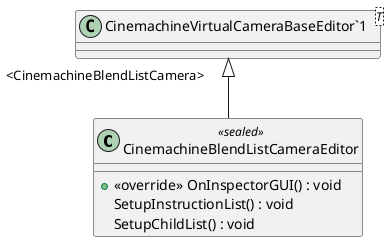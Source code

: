 @startuml
class CinemachineBlendListCameraEditor <<sealed>> {
    + <<override>> OnInspectorGUI() : void
    SetupInstructionList() : void
    SetupChildList() : void
}
class "CinemachineVirtualCameraBaseEditor`1"<T> {
}
"CinemachineVirtualCameraBaseEditor`1" "<CinemachineBlendListCamera>" <|-- CinemachineBlendListCameraEditor
@enduml
